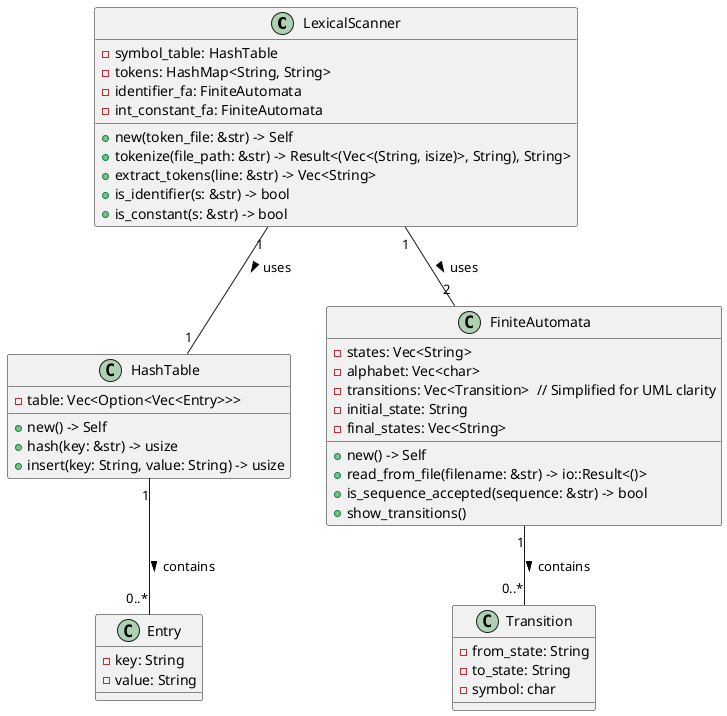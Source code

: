 @startuml Alpakas

class LexicalScanner {
    - symbol_table: HashTable
    - tokens: HashMap<String, String>
    - identifier_fa: FiniteAutomata
    - int_constant_fa: FiniteAutomata
    + new(token_file: &str) -> Self
    + tokenize(file_path: &str) -> Result<(Vec<(String, isize)>, String), String>
    + extract_tokens(line: &str) -> Vec<String>
    + is_identifier(s: &str) -> bool
    + is_constant(s: &str) -> bool
}

class HashTable {
    - table: Vec<Option<Vec<Entry>>>
    + new() -> Self
    + hash(key: &str) -> usize
    + insert(key: String, value: String) -> usize
}

class Entry {
    - key: String
    - value: String
}

class FiniteAutomata {
    - states: Vec<String>
    - alphabet: Vec<char>
    - transitions: Vec<Transition>  // Simplified for UML clarity
    - initial_state: String
    - final_states: Vec<String>
    + new() -> Self
    + read_from_file(filename: &str) -> io::Result<()>
    + is_sequence_accepted(sequence: &str) -> bool
    + show_transitions()
}

class Transition {
    - from_state: String
    - to_state: String
    - symbol: char
}

LexicalScanner "1" -- "1" HashTable : uses >
LexicalScanner "1" -- "2" FiniteAutomata : uses >
HashTable "1" -- "0..*" Entry : contains >
FiniteAutomata "1" -- "0..*" Transition : contains >

@enduml

